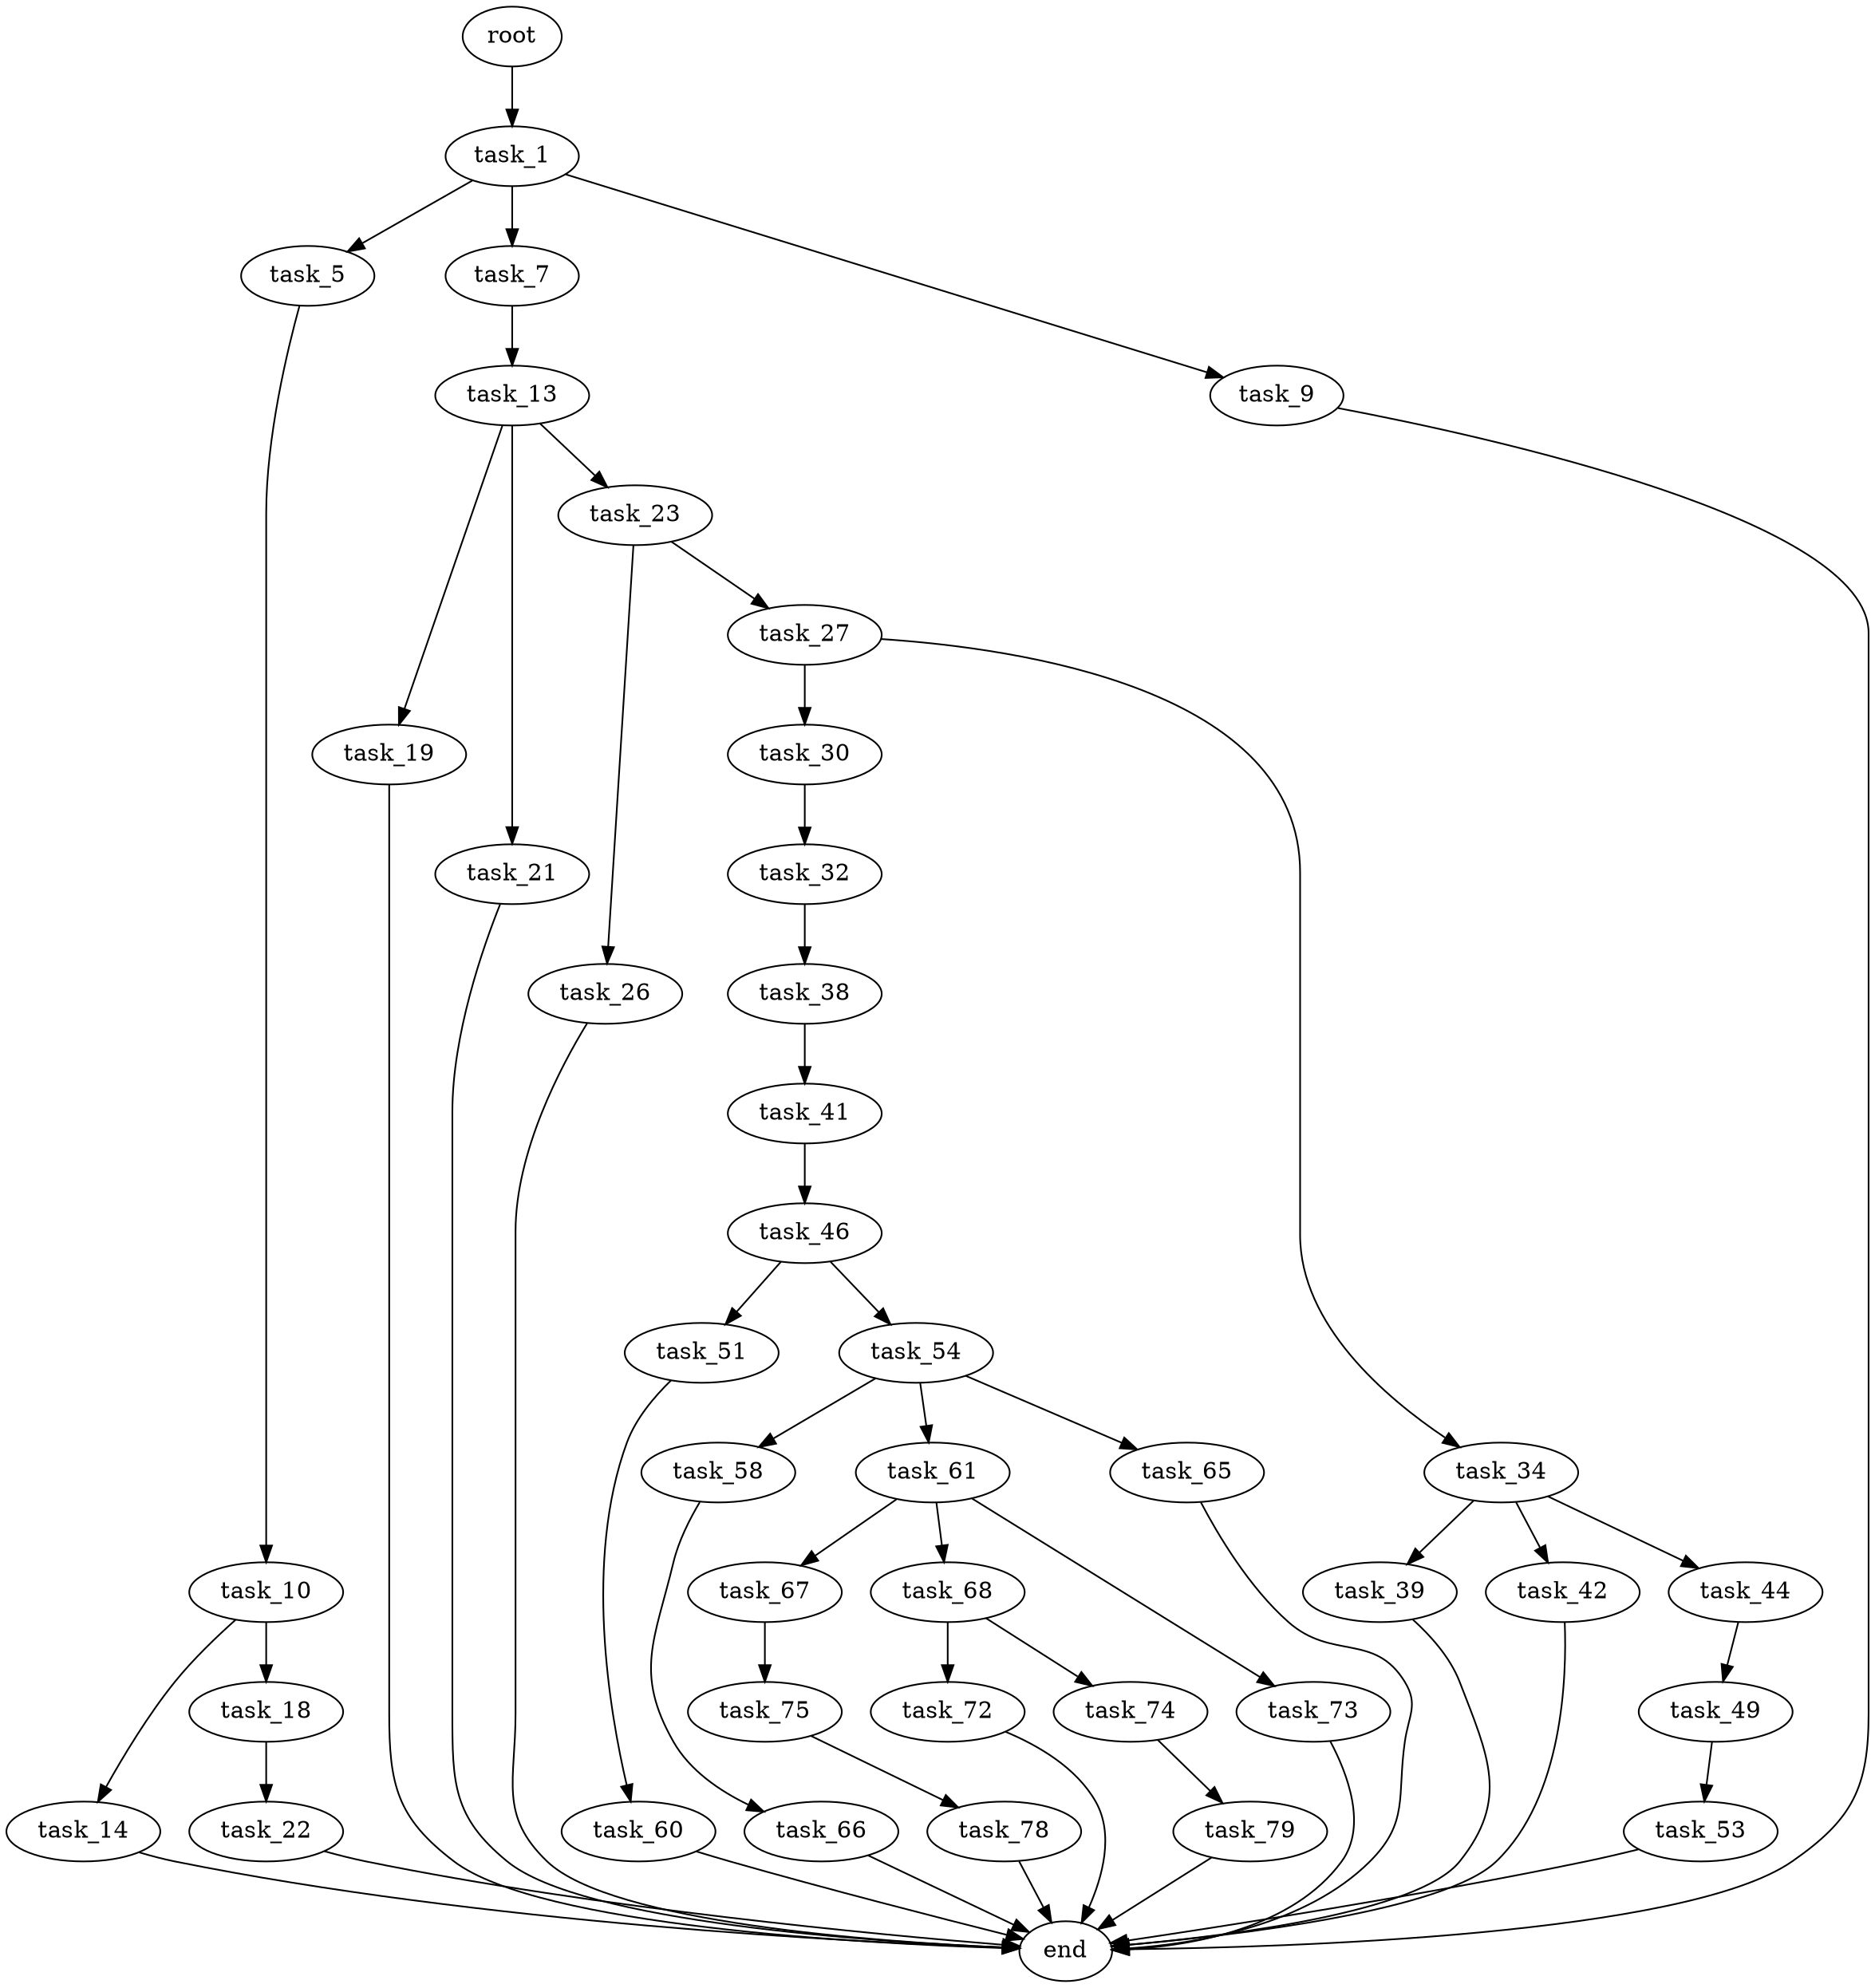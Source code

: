 digraph G {
  root [size="0.000000"];
  task_1 [size="16593663697.000000"];
  task_5 [size="49177910239.000000"];
  task_7 [size="782757789696.000000"];
  task_9 [size="782757789696.000000"];
  task_10 [size="1135364250213.000000"];
  task_13 [size="13727625515.000000"];
  end [size="0.000000"];
  task_14 [size="2922355566.000000"];
  task_18 [size="268176108747.000000"];
  task_19 [size="7709092591.000000"];
  task_21 [size="65232975225.000000"];
  task_23 [size="134217728000.000000"];
  task_22 [size="3897325584.000000"];
  task_26 [size="782757789696.000000"];
  task_27 [size="4335953825.000000"];
  task_30 [size="64518008216.000000"];
  task_34 [size="27999632938.000000"];
  task_32 [size="231928233984.000000"];
  task_38 [size="39945060428.000000"];
  task_39 [size="531237954988.000000"];
  task_42 [size="279346637147.000000"];
  task_44 [size="948441708.000000"];
  task_41 [size="28991029248.000000"];
  task_46 [size="68719476736.000000"];
  task_49 [size="134217728000.000000"];
  task_51 [size="42757792858.000000"];
  task_54 [size="1100361710.000000"];
  task_53 [size="782757789696.000000"];
  task_60 [size="891675689632.000000"];
  task_58 [size="4150417445.000000"];
  task_61 [size="32610795995.000000"];
  task_65 [size="8589934592.000000"];
  task_66 [size="12839257225.000000"];
  task_67 [size="1073741824000.000000"];
  task_68 [size="286600436810.000000"];
  task_73 [size="27430414729.000000"];
  task_75 [size="17171963592.000000"];
  task_72 [size="368293445632.000000"];
  task_74 [size="448762902598.000000"];
  task_79 [size="76972444119.000000"];
  task_78 [size="8589934592.000000"];

  root -> task_1 [size="1.000000"];
  task_1 -> task_5 [size="838860800.000000"];
  task_1 -> task_7 [size="838860800.000000"];
  task_1 -> task_9 [size="838860800.000000"];
  task_5 -> task_10 [size="75497472.000000"];
  task_7 -> task_13 [size="679477248.000000"];
  task_9 -> end [size="1.000000"];
  task_10 -> task_14 [size="838860800.000000"];
  task_10 -> task_18 [size="838860800.000000"];
  task_13 -> task_19 [size="411041792.000000"];
  task_13 -> task_21 [size="411041792.000000"];
  task_13 -> task_23 [size="411041792.000000"];
  task_14 -> end [size="1.000000"];
  task_18 -> task_22 [size="679477248.000000"];
  task_19 -> end [size="1.000000"];
  task_21 -> end [size="1.000000"];
  task_23 -> task_26 [size="209715200.000000"];
  task_23 -> task_27 [size="209715200.000000"];
  task_22 -> end [size="1.000000"];
  task_26 -> end [size="1.000000"];
  task_27 -> task_30 [size="75497472.000000"];
  task_27 -> task_34 [size="75497472.000000"];
  task_30 -> task_32 [size="75497472.000000"];
  task_34 -> task_39 [size="536870912.000000"];
  task_34 -> task_42 [size="536870912.000000"];
  task_34 -> task_44 [size="536870912.000000"];
  task_32 -> task_38 [size="301989888.000000"];
  task_38 -> task_41 [size="838860800.000000"];
  task_39 -> end [size="1.000000"];
  task_42 -> end [size="1.000000"];
  task_44 -> task_49 [size="75497472.000000"];
  task_41 -> task_46 [size="75497472.000000"];
  task_46 -> task_51 [size="134217728.000000"];
  task_46 -> task_54 [size="134217728.000000"];
  task_49 -> task_53 [size="209715200.000000"];
  task_51 -> task_60 [size="679477248.000000"];
  task_54 -> task_58 [size="75497472.000000"];
  task_54 -> task_61 [size="75497472.000000"];
  task_54 -> task_65 [size="75497472.000000"];
  task_53 -> end [size="1.000000"];
  task_60 -> end [size="1.000000"];
  task_58 -> task_66 [size="75497472.000000"];
  task_61 -> task_67 [size="679477248.000000"];
  task_61 -> task_68 [size="679477248.000000"];
  task_61 -> task_73 [size="679477248.000000"];
  task_65 -> end [size="1.000000"];
  task_66 -> end [size="1.000000"];
  task_67 -> task_75 [size="838860800.000000"];
  task_68 -> task_72 [size="209715200.000000"];
  task_68 -> task_74 [size="209715200.000000"];
  task_73 -> end [size="1.000000"];
  task_75 -> task_78 [size="301989888.000000"];
  task_72 -> end [size="1.000000"];
  task_74 -> task_79 [size="301989888.000000"];
  task_79 -> end [size="1.000000"];
  task_78 -> end [size="1.000000"];
}
